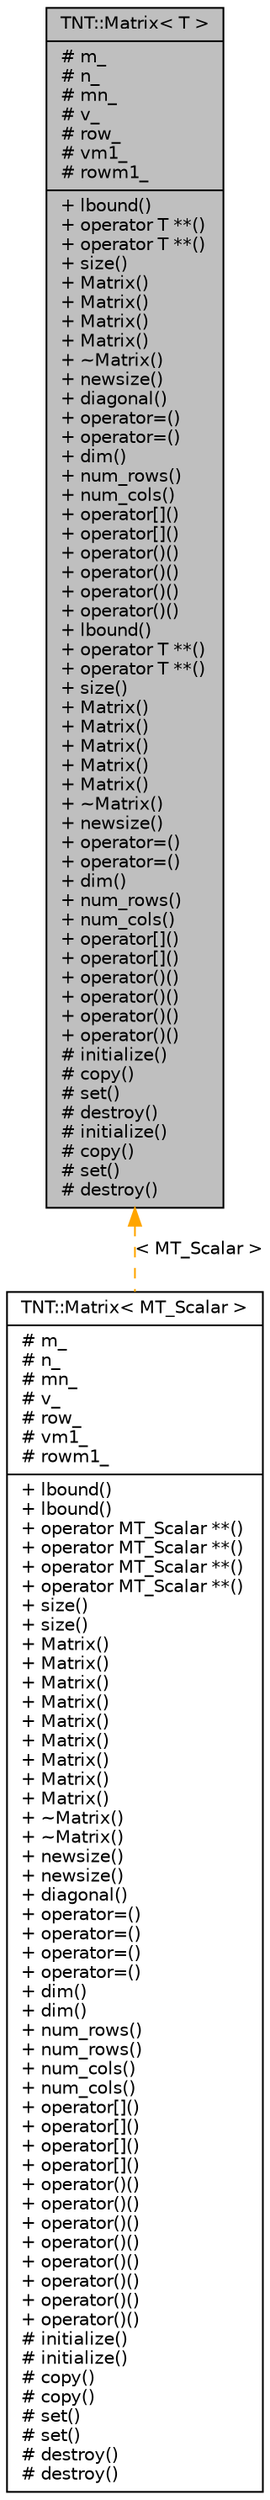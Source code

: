 digraph G
{
  edge [fontname="Helvetica",fontsize="10",labelfontname="Helvetica",labelfontsize="10"];
  node [fontname="Helvetica",fontsize="10",shape=record];
  Node1 [label="{TNT::Matrix\< T \>\n|# m_\l# n_\l# mn_\l# v_\l# row_\l# vm1_\l# rowm1_\l|+ lbound()\l+ operator T **()\l+ operator T **()\l+ size()\l+ Matrix()\l+ Matrix()\l+ Matrix()\l+ Matrix()\l+ ~Matrix()\l+ newsize()\l+ diagonal()\l+ operator=()\l+ operator=()\l+ dim()\l+ num_rows()\l+ num_cols()\l+ operator[]()\l+ operator[]()\l+ operator()()\l+ operator()()\l+ operator()()\l+ operator()()\l+ lbound()\l+ operator T **()\l+ operator T **()\l+ size()\l+ Matrix()\l+ Matrix()\l+ Matrix()\l+ Matrix()\l+ Matrix()\l+ ~Matrix()\l+ newsize()\l+ operator=()\l+ operator=()\l+ dim()\l+ num_rows()\l+ num_cols()\l+ operator[]()\l+ operator[]()\l+ operator()()\l+ operator()()\l+ operator()()\l+ operator()()\l# initialize()\l# copy()\l# set()\l# destroy()\l# initialize()\l# copy()\l# set()\l# destroy()\l}",height=0.2,width=0.4,color="black", fillcolor="grey75", style="filled" fontcolor="black"];
  Node1 -> Node2 [dir=back,color="orange",fontsize="10",style="dashed",label="\< MT_Scalar \>",fontname="Helvetica"];
  Node2 [label="{TNT::Matrix\< MT_Scalar \>\n|# m_\l# n_\l# mn_\l# v_\l# row_\l# vm1_\l# rowm1_\l|+ lbound()\l+ lbound()\l+ operator MT_Scalar **()\l+ operator MT_Scalar **()\l+ operator MT_Scalar **()\l+ operator MT_Scalar **()\l+ size()\l+ size()\l+ Matrix()\l+ Matrix()\l+ Matrix()\l+ Matrix()\l+ Matrix()\l+ Matrix()\l+ Matrix()\l+ Matrix()\l+ Matrix()\l+ ~Matrix()\l+ ~Matrix()\l+ newsize()\l+ newsize()\l+ diagonal()\l+ operator=()\l+ operator=()\l+ operator=()\l+ operator=()\l+ dim()\l+ dim()\l+ num_rows()\l+ num_rows()\l+ num_cols()\l+ num_cols()\l+ operator[]()\l+ operator[]()\l+ operator[]()\l+ operator[]()\l+ operator()()\l+ operator()()\l+ operator()()\l+ operator()()\l+ operator()()\l+ operator()()\l+ operator()()\l+ operator()()\l# initialize()\l# initialize()\l# copy()\l# copy()\l# set()\l# set()\l# destroy()\l# destroy()\l}",height=0.2,width=0.4,color="black", fillcolor="white", style="filled",URL="$d5/db5/classTNT_1_1Matrix.html"];
}
